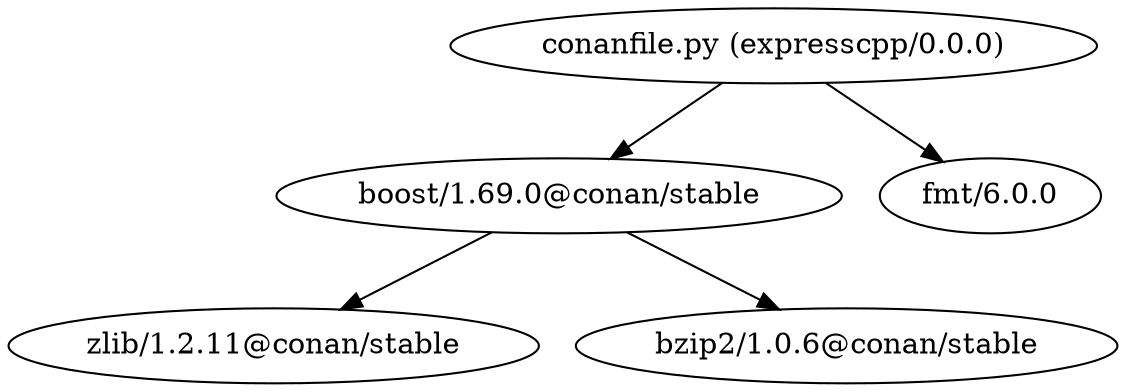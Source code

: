 digraph {
    "conanfile.py (expresscpp/0.0.0)" -> {"boost/1.69.0@conan/stable" "fmt/6.0.0"}
    "boost/1.69.0@conan/stable" -> {"zlib/1.2.11@conan/stable" "bzip2/1.0.6@conan/stable"}
}
